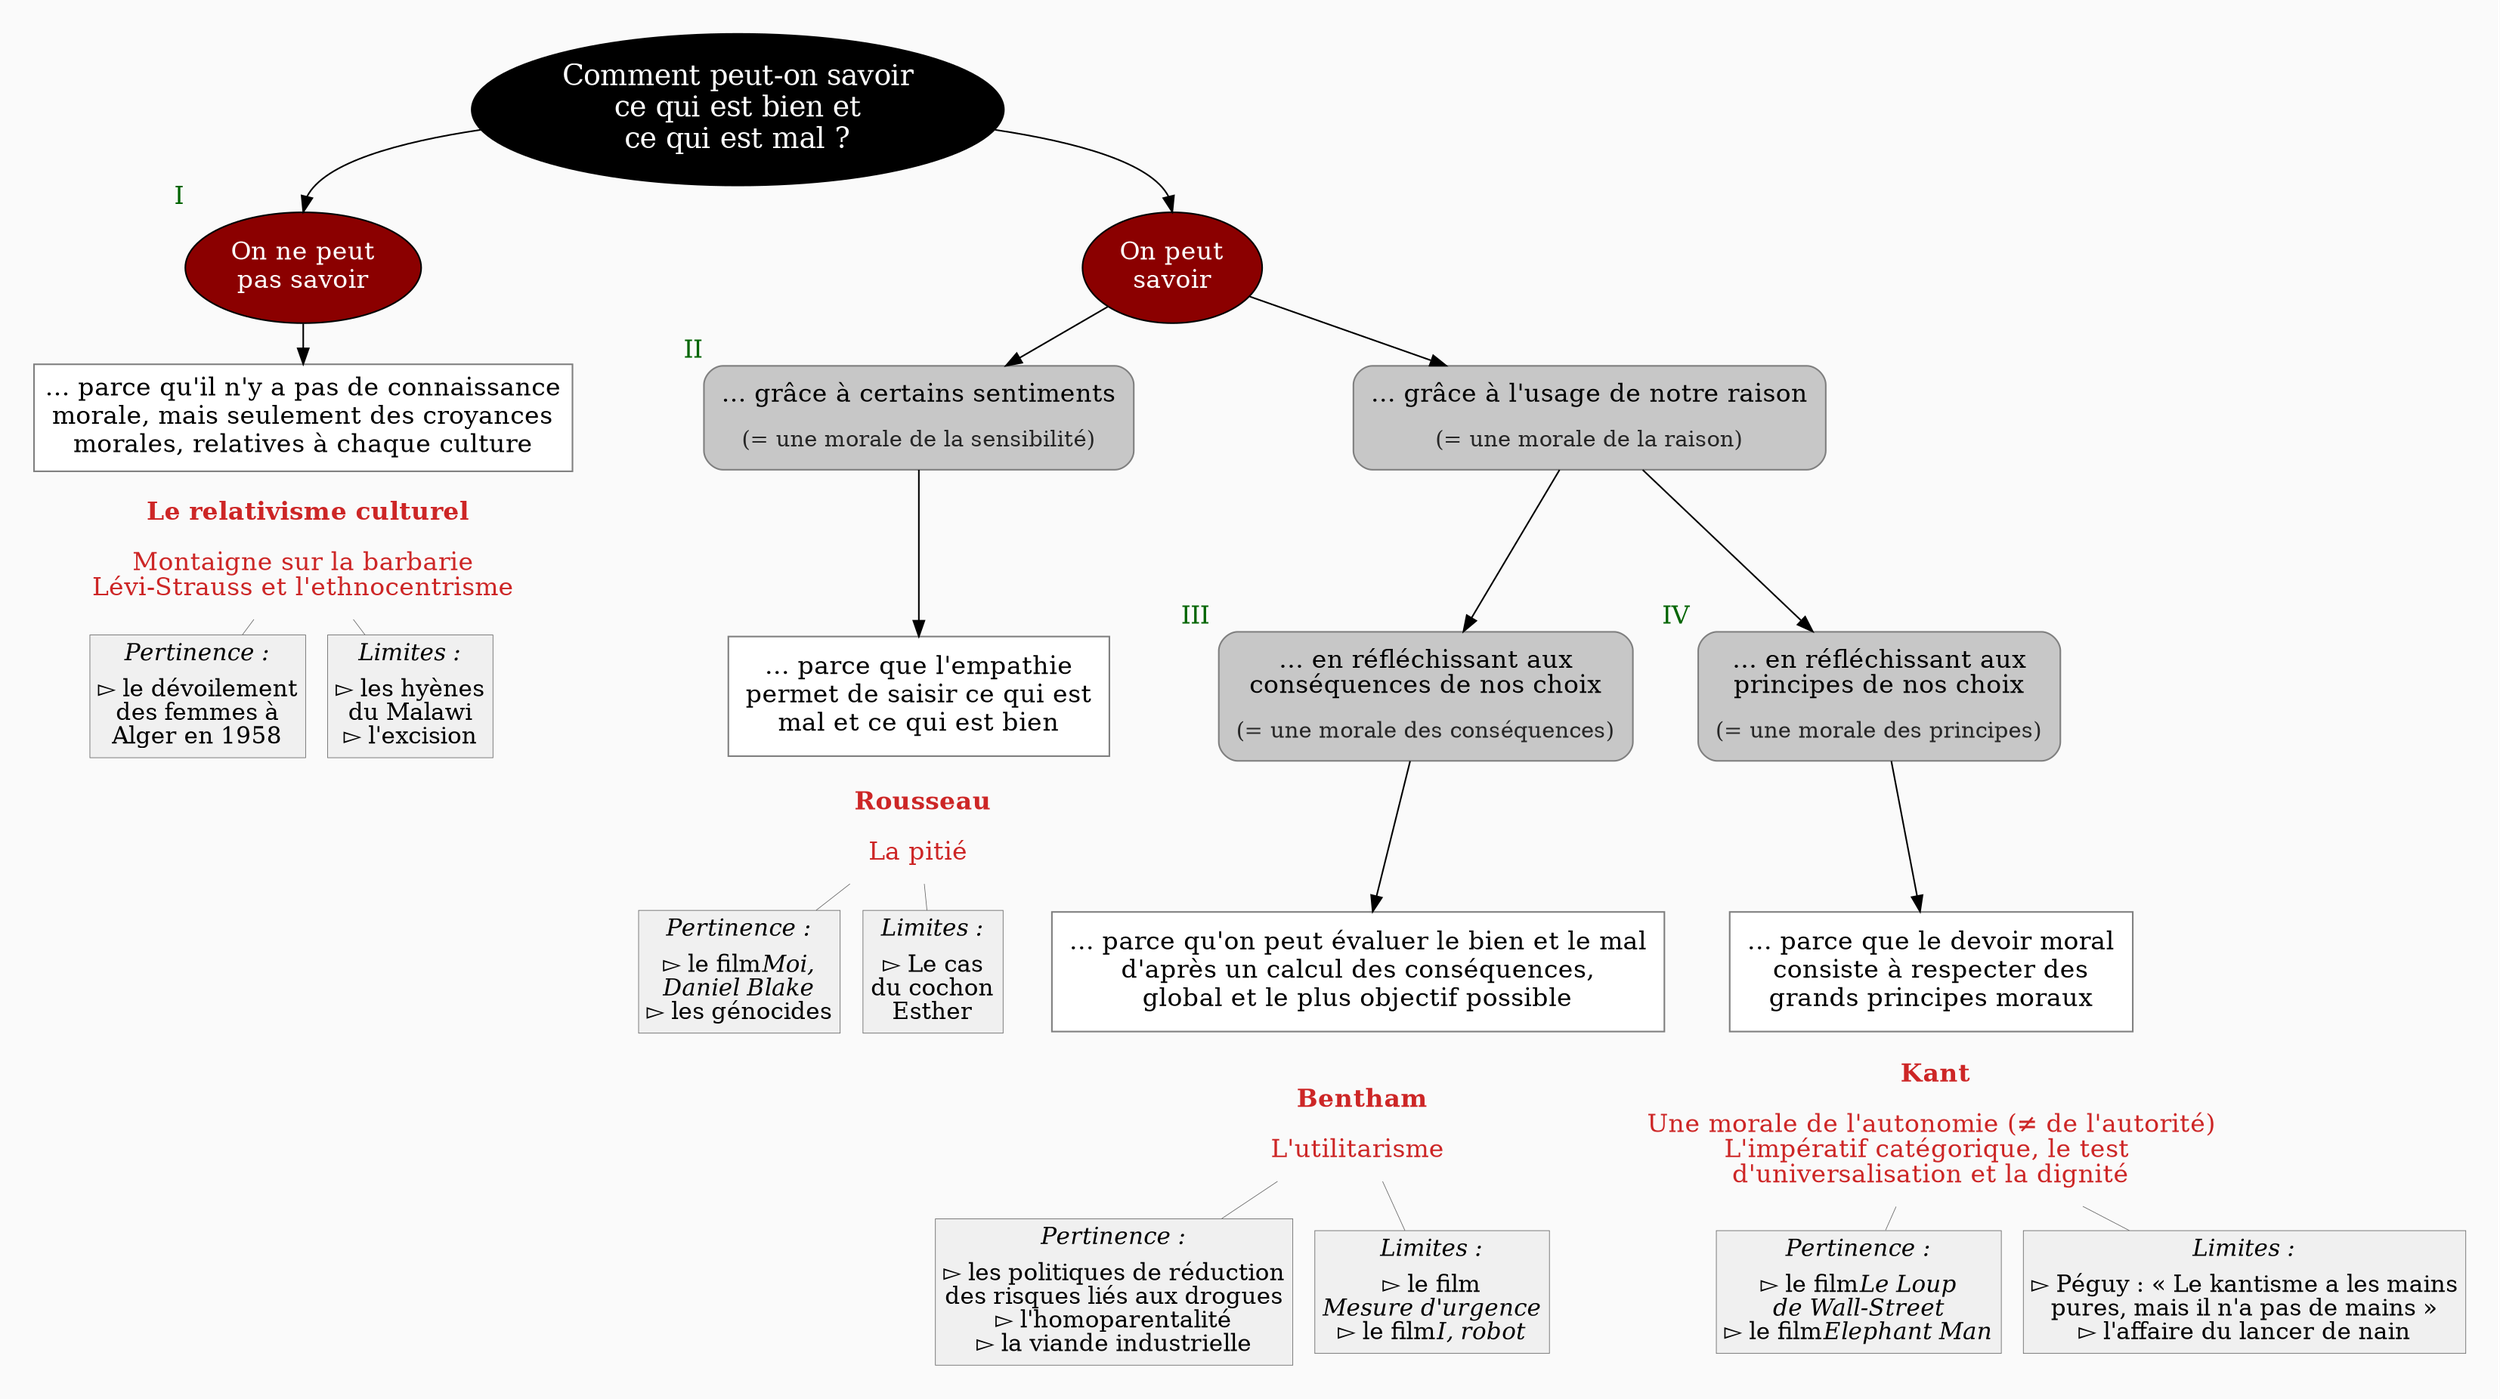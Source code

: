 digraph G {
// Template : diagram
// Usage : plan du cours sur la morale

//rankdir=LR
splines=true
//splines=curved
bgcolor=grey98
pad=0.3
style=filled
edge[minlen=2]
ranksep=0.1
nodesep=0.2 // valeur à changer ?

// NIVEAU 1
node[style=filled; fillcolor=12 ; fontcolor=white ; fontsize=18]
// a1[label=""]
a1[label="Comment peut-on savoir
ce qui est bien et
ce qui est mal ?"]


// NIVEAU 2
node[style=filled;fillcolor=red4;fontcolor=white; fontsize=16;margin=0.1]
// b1[label=""]
a1->b1[headport=n]
a1->b2[headport=n]
b1[label="On ne peut
pas savoir";xlabel=<<FONT color="darkgreen">I</FONT>>]    
b2[label="On peut
savoir"]


{rank=same;b1->vide1->b2[style=invis;minlen=12]}



vide1[style=invis]

// NIVEAU 3 (sans intermédiaire)
node [shape=box; style=filled;fillcolor=white;fontcolor=black;color=grey50]
// c1[label=""]
b1->c1[minlen=3]
c1[label="… parce qu'il n'y a pas de connaissance
morale, mais seulement des croyances
morales, relatives à chaque culture"]


// INTERMEDIAIRE AVANT NIVEAU 3
node[style="filled,rounded";fillcolor=grey78;shape=box;margin=0.15]
// [arrowhead=none]
// bc1[label=""]

b2->{
bc1[label=<… grâce à certains sentiments<br/>
<FONT POINT-SIZE="14" COLOR="grey15"><br/>(= une morale de la sensibilité)</FONT>>;xlabel=<<FONT color="darkgreen">II</FONT>>]
bc2[label=<… grâce à l'usage de notre raison<br />
<FONT POINT-SIZE="14" COLOR="grey15"><br/>(= une morale de la raison)</FONT>>]
}

{rank=same;c1->bc1[style=invis;minlen=6]}

bc2->{bcc1,bcc2}
bcc1[label=<… en réfléchissant aux<br/>
conséquences de nos choix<br/>
<FONT POINT-SIZE="14" COLOR="grey15"><br/>(= une morale des conséquences)</FONT>>;xlabel=<<FONT color="darkgreen">III </FONT>>]
bcc2[label=<… en réfléchissant aux<br/>
principes de nos choix<br/>
<FONT POINT-SIZE="14" COLOR="grey15"><br/>(= une morale des principes)</FONT>>;xlabel=<<FONT color="darkgreen">IV </FONT>>]


{rank=same;bc1->bc2[style=invis;minlen=10]}

// NIVEAU 3 (avec intermédiaire)
node[style="filled";fillcolor=white;shape=box;color=grey50]
// c1[label=""]

bc1->c2
c2[label="… parce que l'empathie
permet de saisir ce qui est
mal et ce qui est bien"]

{rank=same;c2->bcc1[style=invis]}

bcc1->c3[minlen=3]
c3[label="… parce qu'on peut évaluer le bien et le mal
d'après un calcul des conséquences,
global et le plus objectif possible"]


bcc2->c4
c4[label="… parce que le devoir moral
consiste à respecter des
grands principes moraux"]

{rank=same;bcc1->bcc2[style=invis;minlen=3]}

{rank=same;c2->bcc1[style=invis;minlen=5]}

{rank=same;c3->c4[style=invis;minlen=3]}


// NIVEAU 4
node[style="filled, rounded";fillcolor=white;shape=box;color=grey50]
// d1[label=""]

// ETIQUETTES EN ROUGE
node[shape=plaintext;fontcolor=firebrick3;fillcolor=grey98]
// e1[label=< <B>= Titre</B><BR /><BR />Contenu<BR /> >]
// e1[label=""]
// ->e1[minlen=1;style=invis]

c1->e1[minlen=1;style=invis]
e1[label=< <B>Le relativisme culturel</B><BR /><BR />Montaigne sur la barbarie<BR />Lévi-Strauss et l'ethnocentrisme>]


c2->e2[minlen=1;style=invis]
e2[label=< <B>Rousseau</B><BR /><BR />La pitié>]


c3->e3[minlen=1;style=invis]
e3[label=< <B>Bentham</B><BR /><BR />L'utilitarisme>]

c4->e4[minlen=1;style=invis]
e4[label=< <B>Kant</B><BR /><BR />Une morale de l'autonomie (≠ de l'autorité)<br />L'impératif catégorique, le test <br/>d'universalisation et la dignité>]

// Remarques
node[color=grey40;shape=box;style="filled";margin=0.07;fontcolor=black;fontsize=15;fillcolor=grey94;penwidth=0.4]
edge[color=grey40;arrowhead="none";xlabel="";penwidth=0.4]
// r1[label=""]
// {rank=same;->r1}
// {rank=same;r1->[dir=back]}


e1->r1[minlen=1]
e1->r2[minlen=1]
r1[label=<<i>Pertinence :</i><br/>
<FONT point-size="8"><br/></FONT>
▻ le dévoilement<br/>
des femmes à<br/>
Alger en 1958>]
r2[label=<<i>Limites :</i><br/>
<FONT point-size="8"><br/></FONT>
▻ les hyènes<br/>
du Malawi<br/>
▻ l'excision>]

e2->r3[minlen=2]
e2->r4[minlen=2]
r3[label=<<i>Pertinence :</i><br/>
<FONT point-size="8"><br/></FONT>
▻ le film<i>Moi,<br/>
Daniel Blake</i><br/>
▻ les génocides<br/>>]
r4[label=<<i>Limites :</i><br/>
<FONT point-size="8"><br/></FONT>
▻ Le cas<br/>
du cochon<br/>
Esther>]

e3->r5[minlen=1]
e3->r6[minlen=1]
r5[label=<<i>Pertinence :</i><br/>
<FONT point-size="8"><br/></FONT>
▻ les politiques de réduction<br/>
des risques liés aux drogues<br/>
▻ l'homoparentalité<br/>
▻ la viande industrielle<br/>>]
r6[label=<<i>Limites :</i><br/>
<FONT point-size="8"><br/></FONT>
▻ le film<br/>
<i>Mesure d'urgence</i><br/>
▻ le film<i>I, robot</i>>]

e4->r7[minlen=1]
e4->r8[minlen=1]
r7[label=<<i>Pertinence :</i><br/>
<FONT point-size="8"><br/></FONT>
▻ le film<i>Le Loup<br/>
de Wall-Street</i><br/>
▻ le film<i>Elephant Man</i>>]
r8[label=<<i>Limites :</i><br/>
<FONT point-size="8"><br/></FONT>
▻ Péguy : « Le kantisme a les mains<br/>
pures, mais il n'a pas de mains »<br/>
▻ l'affaire du lancer de nain>]

}
